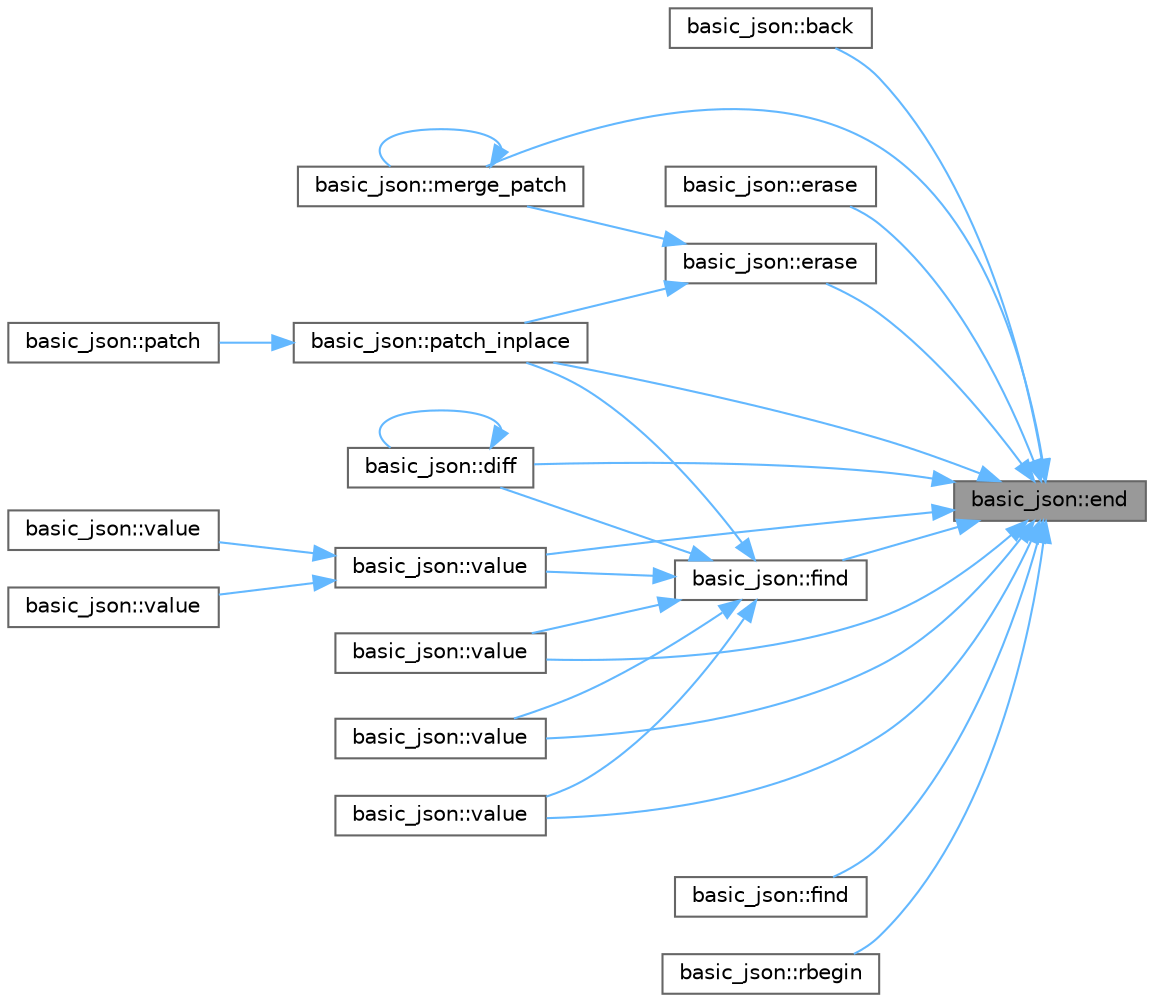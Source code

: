 digraph "basic_json::end"
{
 // LATEX_PDF_SIZE
  bgcolor="transparent";
  edge [fontname=Helvetica,fontsize=10,labelfontname=Helvetica,labelfontsize=10];
  node [fontname=Helvetica,fontsize=10,shape=box,height=0.2,width=0.4];
  rankdir="RL";
  Node1 [id="Node000001",label="basic_json::end",height=0.2,width=0.4,color="gray40", fillcolor="grey60", style="filled", fontcolor="black",tooltip="returns an iterator to one past the last element"];
  Node1 -> Node2 [id="edge1_Node000001_Node000002",dir="back",color="steelblue1",style="solid",tooltip=" "];
  Node2 [id="Node000002",label="basic_json::back",height=0.2,width=0.4,color="grey40", fillcolor="white", style="filled",URL="$classbasic__json.html#a0d93dc1dbdf67a6ee3a5cf1d2439ca77",tooltip="access the last element"];
  Node1 -> Node3 [id="edge2_Node000001_Node000003",dir="back",color="steelblue1",style="solid",tooltip=" "];
  Node3 [id="Node000003",label="basic_json::diff",height=0.2,width=0.4,color="grey40", fillcolor="white", style="filled",URL="$classbasic__json.html#a699ef418df577e75f28dfce6b04d6c2f",tooltip="creates a diff as a JSON patch"];
  Node3 -> Node3 [id="edge3_Node000003_Node000003",dir="back",color="steelblue1",style="solid",tooltip=" "];
  Node1 -> Node4 [id="edge4_Node000001_Node000004",dir="back",color="steelblue1",style="solid",tooltip=" "];
  Node4 [id="Node000004",label="basic_json::erase",height=0.2,width=0.4,color="grey40", fillcolor="white", style="filled",URL="$classbasic__json.html#a437b81c6e968a4192a22bc0de6c4df80",tooltip="remove elements given an iterator range"];
  Node1 -> Node5 [id="edge5_Node000001_Node000005",dir="back",color="steelblue1",style="solid",tooltip=" "];
  Node5 [id="Node000005",label="basic_json::erase",height=0.2,width=0.4,color="grey40", fillcolor="white", style="filled",URL="$classbasic__json.html#a7d0fef086b1b72372113db6ce7446189",tooltip="remove element given an iterator"];
  Node5 -> Node6 [id="edge6_Node000005_Node000006",dir="back",color="steelblue1",style="solid",tooltip=" "];
  Node6 [id="Node000006",label="basic_json::merge_patch",height=0.2,width=0.4,color="grey40", fillcolor="white", style="filled",URL="$classbasic__json.html#a8676ac2433fe299b8d420f00a0741395",tooltip="applies a JSON Merge Patch"];
  Node6 -> Node6 [id="edge7_Node000006_Node000006",dir="back",color="steelblue1",style="solid",tooltip=" "];
  Node5 -> Node7 [id="edge8_Node000005_Node000007",dir="back",color="steelblue1",style="solid",tooltip=" "];
  Node7 [id="Node000007",label="basic_json::patch_inplace",height=0.2,width=0.4,color="grey40", fillcolor="white", style="filled",URL="$classbasic__json.html#a693812b31e106dec9166e93d8f6dd7d7",tooltip="applies a JSON patch in-place without copying the object"];
  Node7 -> Node8 [id="edge9_Node000007_Node000008",dir="back",color="steelblue1",style="solid",tooltip=" "];
  Node8 [id="Node000008",label="basic_json::patch",height=0.2,width=0.4,color="grey40", fillcolor="white", style="filled",URL="$classbasic__json.html#a145a004c0a2fa5be84b260ecc98ab5d9",tooltip="applies a JSON patch to a copy of the current object"];
  Node1 -> Node9 [id="edge10_Node000001_Node000009",dir="back",color="steelblue1",style="solid",tooltip=" "];
  Node9 [id="Node000009",label="basic_json::find",height=0.2,width=0.4,color="grey40", fillcolor="white", style="filled",URL="$classbasic__json.html#a727e3cfb5a874314d8deb12cb53a8105",tooltip="find an element in a JSON object"];
  Node9 -> Node3 [id="edge11_Node000009_Node000003",dir="back",color="steelblue1",style="solid",tooltip=" "];
  Node9 -> Node7 [id="edge12_Node000009_Node000007",dir="back",color="steelblue1",style="solid",tooltip=" "];
  Node9 -> Node10 [id="edge13_Node000009_Node000010",dir="back",color="steelblue1",style="solid",tooltip=" "];
  Node10 [id="Node000010",label="basic_json::value",height=0.2,width=0.4,color="grey40", fillcolor="white", style="filled",URL="$classbasic__json.html#a80c2436388fd16a1529ce9afce8229ef",tooltip="access specified object element with default value"];
  Node10 -> Node11 [id="edge14_Node000010_Node000011",dir="back",color="steelblue1",style="solid",tooltip=" "];
  Node11 [id="Node000011",label="basic_json::value",height=0.2,width=0.4,color="grey40", fillcolor="white", style="filled",URL="$classbasic__json.html#a7e65cc92d9f1db5edb42294a705c2d4e",tooltip=" "];
  Node10 -> Node12 [id="edge15_Node000010_Node000012",dir="back",color="steelblue1",style="solid",tooltip=" "];
  Node12 [id="Node000012",label="basic_json::value",height=0.2,width=0.4,color="grey40", fillcolor="white", style="filled",URL="$classbasic__json.html#a001e11f0e7bef081d390651f69acf346",tooltip=" "];
  Node9 -> Node13 [id="edge16_Node000009_Node000013",dir="back",color="steelblue1",style="solid",tooltip=" "];
  Node13 [id="Node000013",label="basic_json::value",height=0.2,width=0.4,color="grey40", fillcolor="white", style="filled",URL="$classbasic__json.html#a56244e0ed0943ad62faf61b06e7ba139",tooltip="access specified object element with default value"];
  Node9 -> Node14 [id="edge17_Node000009_Node000014",dir="back",color="steelblue1",style="solid",tooltip=" "];
  Node14 [id="Node000014",label="basic_json::value",height=0.2,width=0.4,color="grey40", fillcolor="white", style="filled",URL="$classbasic__json.html#acbe572bbfbd4687a7a9167465e4d41f2",tooltip="access specified object element with default value"];
  Node9 -> Node15 [id="edge18_Node000009_Node000015",dir="back",color="steelblue1",style="solid",tooltip=" "];
  Node15 [id="Node000015",label="basic_json::value",height=0.2,width=0.4,color="grey40", fillcolor="white", style="filled",URL="$classbasic__json.html#a694398741710ce1c22797ad47109898b",tooltip="access specified object element via JSON Pointer with default value"];
  Node1 -> Node16 [id="edge19_Node000001_Node000016",dir="back",color="steelblue1",style="solid",tooltip=" "];
  Node16 [id="Node000016",label="basic_json::find",height=0.2,width=0.4,color="grey40", fillcolor="white", style="filled",URL="$classbasic__json.html#a89dd769ce700326266883ba96a98a8f2",tooltip="find an element in a JSON object"];
  Node1 -> Node6 [id="edge20_Node000001_Node000006",dir="back",color="steelblue1",style="solid",tooltip=" "];
  Node1 -> Node7 [id="edge21_Node000001_Node000007",dir="back",color="steelblue1",style="solid",tooltip=" "];
  Node1 -> Node17 [id="edge22_Node000001_Node000017",dir="back",color="steelblue1",style="solid",tooltip=" "];
  Node17 [id="Node000017",label="basic_json::rbegin",height=0.2,width=0.4,color="grey40", fillcolor="white", style="filled",URL="$classbasic__json.html#a11da8db436685032e97563cbb7490ff5",tooltip="returns an iterator to the reverse-beginning"];
  Node1 -> Node10 [id="edge23_Node000001_Node000010",dir="back",color="steelblue1",style="solid",tooltip=" "];
  Node1 -> Node13 [id="edge24_Node000001_Node000013",dir="back",color="steelblue1",style="solid",tooltip=" "];
  Node1 -> Node14 [id="edge25_Node000001_Node000014",dir="back",color="steelblue1",style="solid",tooltip=" "];
  Node1 -> Node15 [id="edge26_Node000001_Node000015",dir="back",color="steelblue1",style="solid",tooltip=" "];
}
